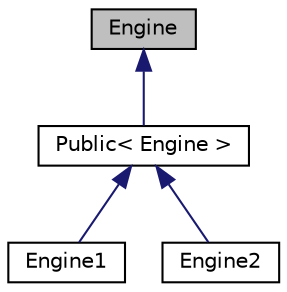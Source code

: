 digraph G
{
  edge [fontname="Helvetica",fontsize="10",labelfontname="Helvetica",labelfontsize="10"];
  node [fontname="Helvetica",fontsize="10",shape=record];
  Node1 [label="Engine",height=0.2,width=0.4,color="black", fillcolor="grey75", style="filled" fontcolor="black"];
  Node1 -> Node2 [dir="back",color="midnightblue",fontsize="10",style="solid",fontname="Helvetica"];
  Node2 [label="Public\< Engine \>",height=0.2,width=0.4,color="black", fillcolor="white", style="filled",URL="$classPublic.html"];
  Node2 -> Node3 [dir="back",color="midnightblue",fontsize="10",style="solid",fontname="Helvetica"];
  Node3 [label="Engine1",height=0.2,width=0.4,color="black", fillcolor="white", style="filled",URL="$classEngine1.html"];
  Node2 -> Node4 [dir="back",color="midnightblue",fontsize="10",style="solid",fontname="Helvetica"];
  Node4 [label="Engine2",height=0.2,width=0.4,color="black", fillcolor="white", style="filled",URL="$classEngine2.html"];
}
